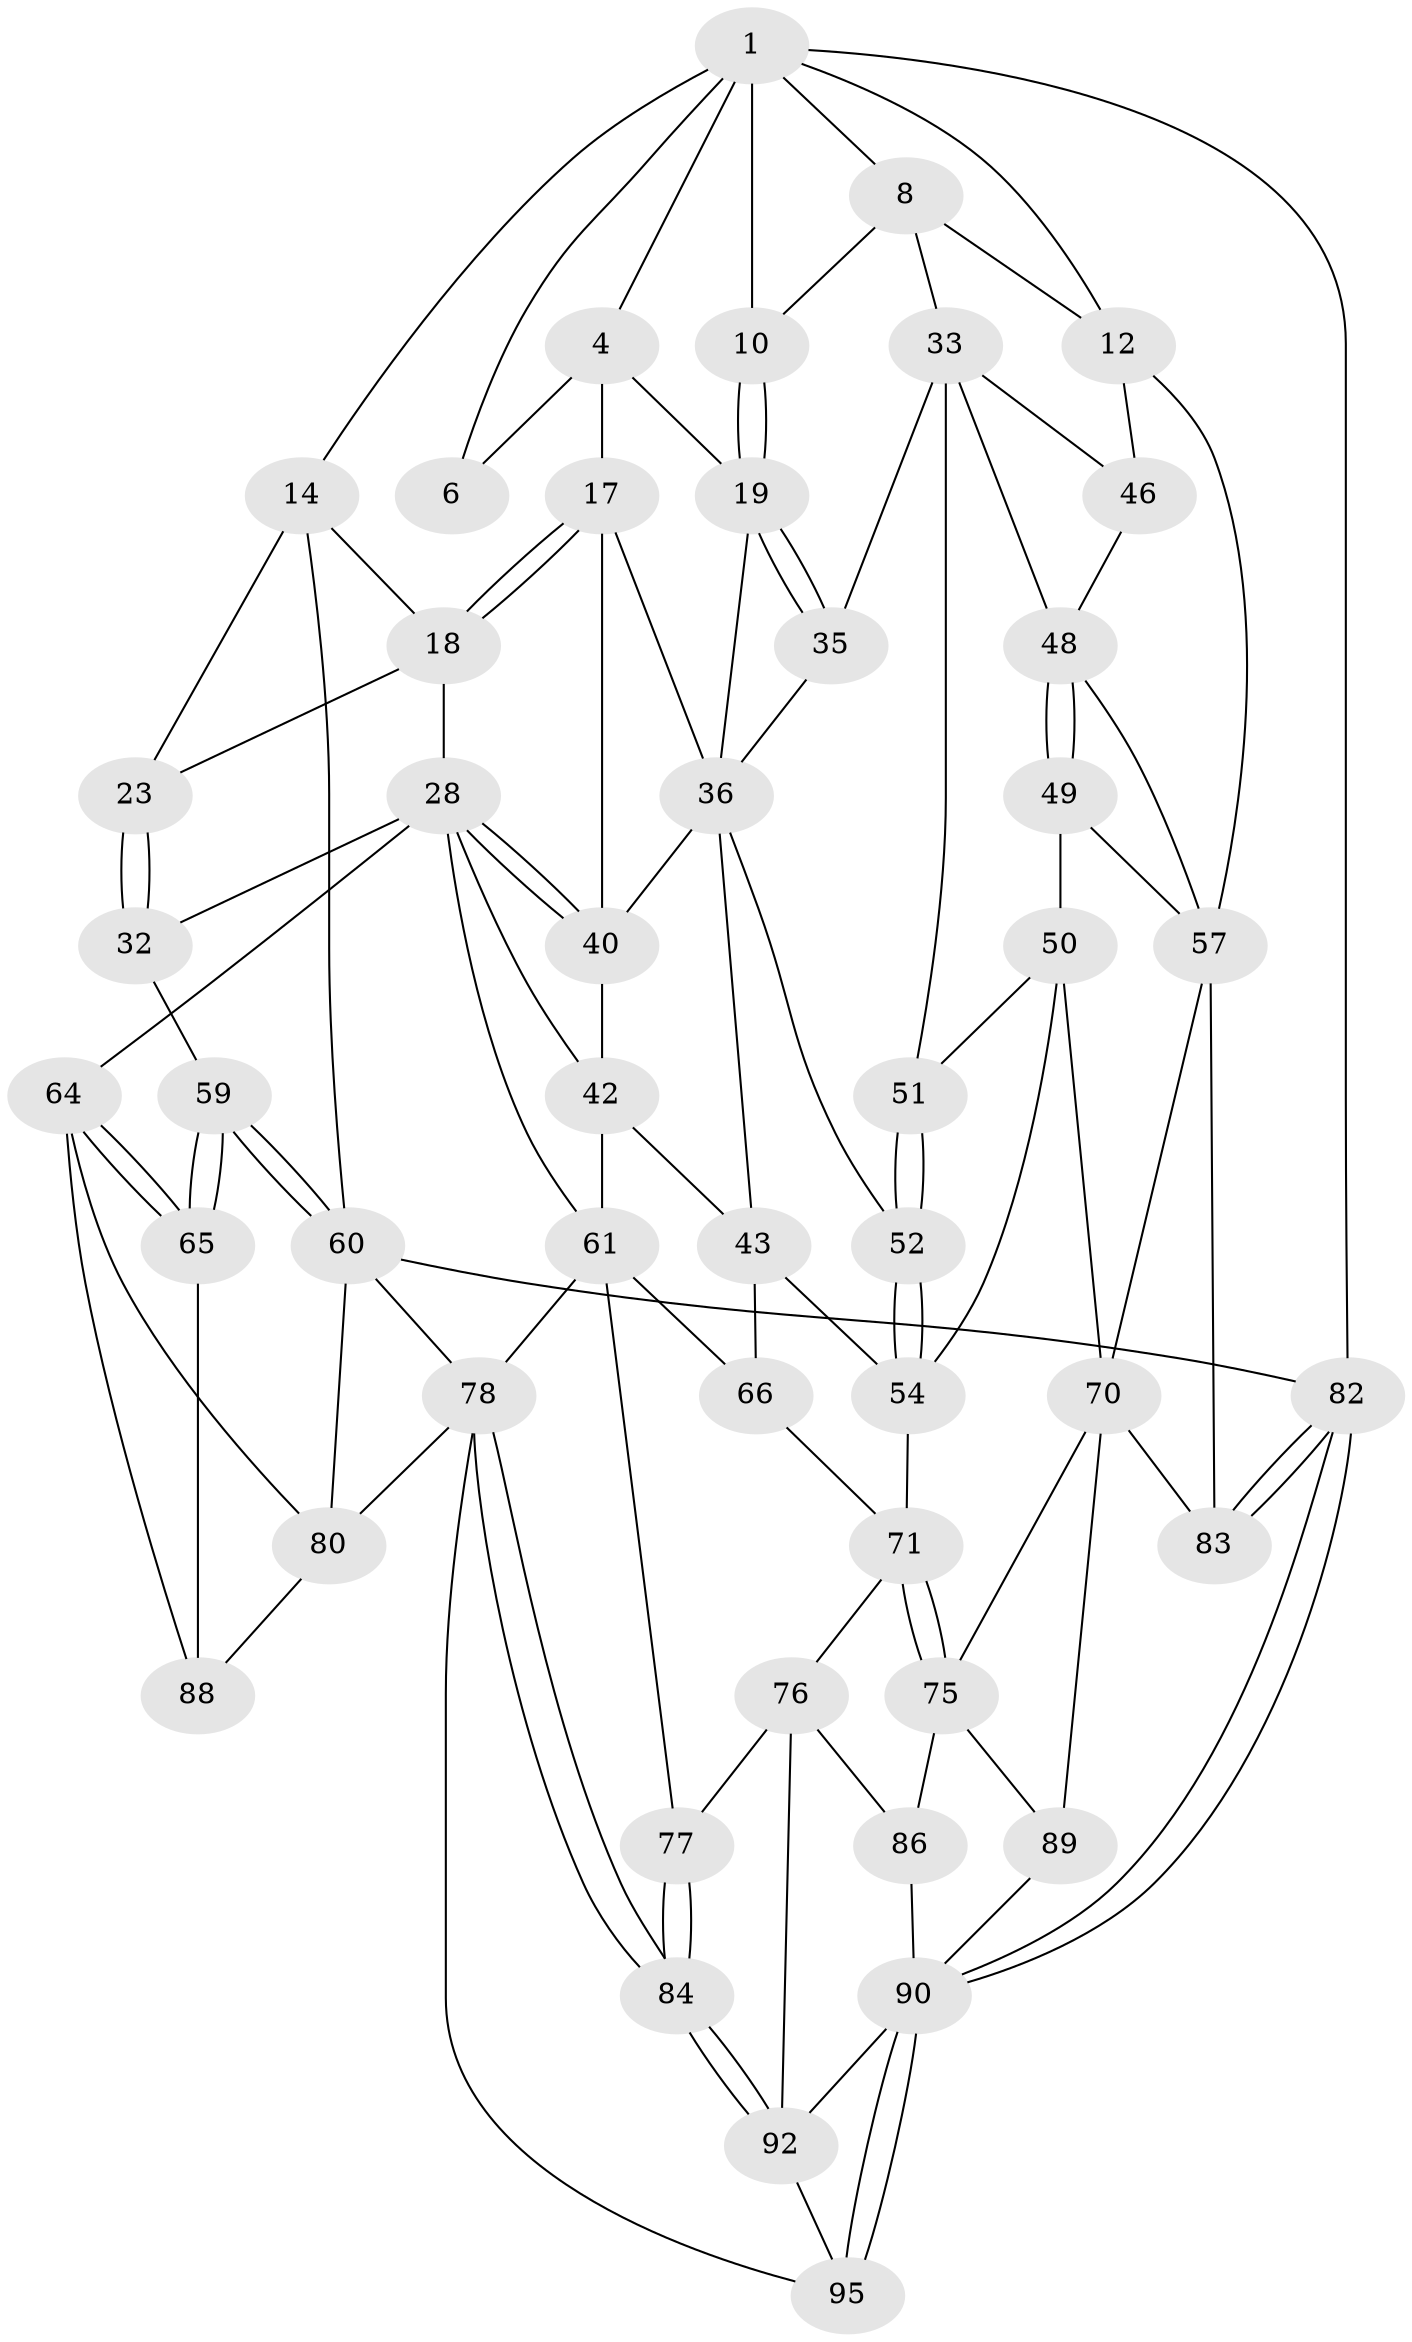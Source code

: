 // original degree distribution, {3: 0.030612244897959183, 4: 0.22448979591836735, 5: 0.5204081632653061, 6: 0.22448979591836735}
// Generated by graph-tools (version 1.1) at 2025/17/03/09/25 04:17:17]
// undirected, 49 vertices, 113 edges
graph export_dot {
graph [start="1"]
  node [color=gray90,style=filled];
  1 [pos="+0.8040468609602627+0.06989397929449055",super="+2+7"];
  4 [pos="+0.4318894968018366+0",super="+5"];
  6 [pos="+0.6661026523598815+0.07900965668720905"];
  8 [pos="+0.881154649387836+0.12311236587862386",super="+13+9"];
  10 [pos="+0.7280730142037194+0.2835864519335112"];
  12 [pos="+1+0.26973257487115215",super="+45"];
  14 [pos="+0+0",super="+15"];
  17 [pos="+0.454649155515094+0.24158436454020693",super="+25"];
  18 [pos="+0.23361941373309386+0.2737057696992758",super="+22"];
  19 [pos="+0.7057780958838565+0.3096593367853533",super="+20"];
  23 [pos="+0.18452635071428608+0.3030712968164247",super="+24"];
  28 [pos="+0.2632783345262143+0.4854052978222877",super="+29"];
  32 [pos="+0.11628836019714796+0.48853122151560546",super="+53"];
  33 [pos="+0.8846793904728718+0.43799215498866934",super="+47+34"];
  35 [pos="+0.7278971362163112+0.3716785574736639"];
  36 [pos="+0.5499740981361051+0.4879956352110688",super="+39+37"];
  40 [pos="+0.3360885780917651+0.4096339839751736",super="+41"];
  42 [pos="+0.4116691928279415+0.4829908580957819",super="+44"];
  43 [pos="+0.5346353243599135+0.5304319470716805",super="+55"];
  46 [pos="+1+0.48443053137369657"];
  48 [pos="+0.8916538033494465+0.5312645178742956",super="+56"];
  49 [pos="+0.8742705803043866+0.5773549510406574"];
  50 [pos="+0.80122925467618+0.5650360771143551",super="+68"];
  51 [pos="+0.7425413292056805+0.5249277129530814"];
  52 [pos="+0.7035839298600239+0.553760690777787"];
  54 [pos="+0.6703433883097433+0.610065612506516",super="+69"];
  57 [pos="+0.9258462919613569+0.6667835754357022",super="+58+67"];
  59 [pos="+0+0.7654524625970377"];
  60 [pos="+0+1",super="+98"];
  61 [pos="+0.38643591269914673+0.6171288443206157",super="+62"];
  64 [pos="+0.1004763698057625+0.6533862353437245",super="+81"];
  65 [pos="+0+0.741936234339457"];
  66 [pos="+0.5113861950168939+0.6786189283566023"];
  70 [pos="+0.8458887290626124+0.7218695064657616",super="+73"];
  71 [pos="+0.663123353800105+0.6955766126261327",super="+72"];
  75 [pos="+0.6982866686407411+0.769157116371262",super="+85"];
  76 [pos="+0.5195322080421232+0.7594199049694634",super="+87"];
  77 [pos="+0.43530364710169195+0.7826392663513453"];
  78 [pos="+0.2814115194191951+0.811508704112255",super="+79"];
  80 [pos="+0.2259914944863627+0.8407072710752245",super="+93"];
  82 [pos="+1+1"];
  83 [pos="+1+1"];
  84 [pos="+0.3885336652040717+0.8447643106566679"];
  86 [pos="+0.6252900770538808+0.8446817491428896"];
  88 [pos="+0.1132058603062524+0.8394613451096169"];
  89 [pos="+0.7842240707091035+0.9189359740112999"];
  90 [pos="+0.8820212249675999+1",super="+91"];
  92 [pos="+0.46579243814498317+1",super="+94"];
  95 [pos="+0.46739027489210894+1"];
  1 -- 82;
  1 -- 4;
  1 -- 8;
  1 -- 12;
  1 -- 14;
  1 -- 10;
  1 -- 6;
  4 -- 17;
  4 -- 19;
  4 -- 6;
  8 -- 12;
  8 -- 33;
  8 -- 10;
  10 -- 19;
  10 -- 19;
  12 -- 46;
  12 -- 57;
  14 -- 60;
  14 -- 18;
  14 -- 23;
  17 -- 18 [weight=2];
  17 -- 18;
  17 -- 40;
  17 -- 36;
  18 -- 28;
  18 -- 23;
  19 -- 35;
  19 -- 35;
  19 -- 36;
  23 -- 32 [weight=2];
  23 -- 32;
  28 -- 40;
  28 -- 40;
  28 -- 32;
  28 -- 64;
  28 -- 42;
  28 -- 61;
  32 -- 59;
  33 -- 48;
  33 -- 46;
  33 -- 51;
  33 -- 35;
  35 -- 36;
  36 -- 52;
  36 -- 40;
  36 -- 43;
  40 -- 42;
  42 -- 43;
  42 -- 61;
  43 -- 66;
  43 -- 54;
  46 -- 48;
  48 -- 49;
  48 -- 49;
  48 -- 57;
  49 -- 50;
  49 -- 57;
  50 -- 51;
  50 -- 70;
  50 -- 54;
  51 -- 52;
  51 -- 52;
  52 -- 54;
  52 -- 54;
  54 -- 71;
  57 -- 70;
  57 -- 83;
  59 -- 60;
  59 -- 60;
  59 -- 65;
  59 -- 65;
  60 -- 82;
  60 -- 80;
  60 -- 78;
  61 -- 66;
  61 -- 77;
  61 -- 78;
  64 -- 65;
  64 -- 65;
  64 -- 88;
  64 -- 80;
  65 -- 88;
  66 -- 71;
  70 -- 89;
  70 -- 83;
  70 -- 75;
  71 -- 75;
  71 -- 75;
  71 -- 76;
  75 -- 89;
  75 -- 86;
  76 -- 77;
  76 -- 86;
  76 -- 92;
  77 -- 84;
  77 -- 84;
  78 -- 84;
  78 -- 84;
  78 -- 80;
  78 -- 95;
  80 -- 88;
  82 -- 83;
  82 -- 83;
  82 -- 90;
  82 -- 90;
  84 -- 92;
  84 -- 92;
  86 -- 90;
  89 -- 90;
  90 -- 95;
  90 -- 95;
  90 -- 92;
  92 -- 95;
}
